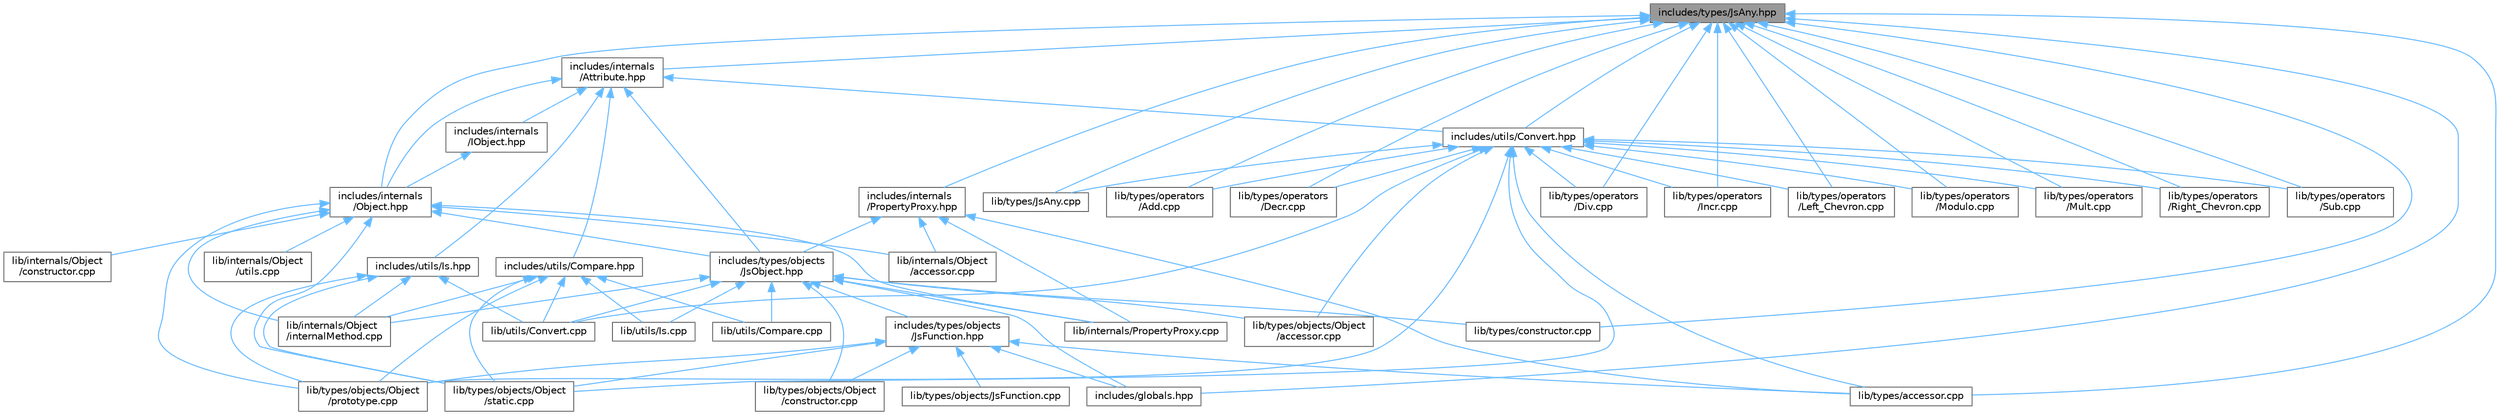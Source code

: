 digraph "includes/types/JsAny.hpp"
{
 // LATEX_PDF_SIZE
  bgcolor="transparent";
  edge [fontname=Helvetica,fontsize=10,labelfontname=Helvetica,labelfontsize=10];
  node [fontname=Helvetica,fontsize=10,shape=box,height=0.2,width=0.4];
  Node1 [id="Node000001",label="includes/types/JsAny.hpp",height=0.2,width=0.4,color="gray40", fillcolor="grey60", style="filled", fontcolor="black",tooltip=" "];
  Node1 -> Node2 [id="edge1_Node000001_Node000002",dir="back",color="steelblue1",style="solid",tooltip=" "];
  Node2 [id="Node000002",label="includes/globals.hpp",height=0.2,width=0.4,color="grey40", fillcolor="white", style="filled",URL="$globals_8hpp.html",tooltip=" "];
  Node1 -> Node3 [id="edge2_Node000001_Node000003",dir="back",color="steelblue1",style="solid",tooltip=" "];
  Node3 [id="Node000003",label="includes/internals\l/Attribute.hpp",height=0.2,width=0.4,color="grey40", fillcolor="white", style="filled",URL="$Attribute_8hpp.html",tooltip=" "];
  Node3 -> Node4 [id="edge3_Node000003_Node000004",dir="back",color="steelblue1",style="solid",tooltip=" "];
  Node4 [id="Node000004",label="includes/internals\l/IObject.hpp",height=0.2,width=0.4,color="grey40", fillcolor="white", style="filled",URL="$IObject_8hpp.html",tooltip=" "];
  Node4 -> Node5 [id="edge4_Node000004_Node000005",dir="back",color="steelblue1",style="solid",tooltip=" "];
  Node5 [id="Node000005",label="includes/internals\l/Object.hpp",height=0.2,width=0.4,color="grey40", fillcolor="white", style="filled",URL="$Object_8hpp.html",tooltip=" "];
  Node5 -> Node6 [id="edge5_Node000005_Node000006",dir="back",color="steelblue1",style="solid",tooltip=" "];
  Node6 [id="Node000006",label="includes/types/objects\l/JsObject.hpp",height=0.2,width=0.4,color="grey40", fillcolor="white", style="filled",URL="$JsObject_8hpp.html",tooltip=" "];
  Node6 -> Node2 [id="edge6_Node000006_Node000002",dir="back",color="steelblue1",style="solid",tooltip=" "];
  Node6 -> Node7 [id="edge7_Node000006_Node000007",dir="back",color="steelblue1",style="solid",tooltip=" "];
  Node7 [id="Node000007",label="includes/types/objects\l/JsFunction.hpp",height=0.2,width=0.4,color="grey40", fillcolor="white", style="filled",URL="$JsFunction_8hpp.html",tooltip=" "];
  Node7 -> Node2 [id="edge8_Node000007_Node000002",dir="back",color="steelblue1",style="solid",tooltip=" "];
  Node7 -> Node8 [id="edge9_Node000007_Node000008",dir="back",color="steelblue1",style="solid",tooltip=" "];
  Node8 [id="Node000008",label="lib/types/accessor.cpp",height=0.2,width=0.4,color="grey40", fillcolor="white", style="filled",URL="$types_2accessor_8cpp.html",tooltip=" "];
  Node7 -> Node9 [id="edge10_Node000007_Node000009",dir="back",color="steelblue1",style="solid",tooltip=" "];
  Node9 [id="Node000009",label="lib/types/objects/JsFunction.cpp",height=0.2,width=0.4,color="grey40", fillcolor="white", style="filled",URL="$JsFunction_8cpp.html",tooltip=" "];
  Node7 -> Node10 [id="edge11_Node000007_Node000010",dir="back",color="steelblue1",style="solid",tooltip=" "];
  Node10 [id="Node000010",label="lib/types/objects/Object\l/constructor.cpp",height=0.2,width=0.4,color="grey40", fillcolor="white", style="filled",URL="$types_2objects_2Object_2constructor_8cpp.html",tooltip=" "];
  Node7 -> Node11 [id="edge12_Node000007_Node000011",dir="back",color="steelblue1",style="solid",tooltip=" "];
  Node11 [id="Node000011",label="lib/types/objects/Object\l/prototype.cpp",height=0.2,width=0.4,color="grey40", fillcolor="white", style="filled",URL="$prototype_8cpp.html",tooltip=" "];
  Node7 -> Node12 [id="edge13_Node000007_Node000012",dir="back",color="steelblue1",style="solid",tooltip=" "];
  Node12 [id="Node000012",label="lib/types/objects/Object\l/static.cpp",height=0.2,width=0.4,color="grey40", fillcolor="white", style="filled",URL="$static_8cpp.html",tooltip=" "];
  Node6 -> Node13 [id="edge14_Node000006_Node000013",dir="back",color="steelblue1",style="solid",tooltip=" "];
  Node13 [id="Node000013",label="lib/internals/Object\l/internalMethod.cpp",height=0.2,width=0.4,color="grey40", fillcolor="white", style="filled",URL="$internalMethod_8cpp.html",tooltip=" "];
  Node6 -> Node14 [id="edge15_Node000006_Node000014",dir="back",color="steelblue1",style="solid",tooltip=" "];
  Node14 [id="Node000014",label="lib/internals/PropertyProxy.cpp",height=0.2,width=0.4,color="grey40", fillcolor="white", style="filled",URL="$PropertyProxy_8cpp.html",tooltip=" "];
  Node6 -> Node15 [id="edge16_Node000006_Node000015",dir="back",color="steelblue1",style="solid",tooltip=" "];
  Node15 [id="Node000015",label="lib/types/constructor.cpp",height=0.2,width=0.4,color="grey40", fillcolor="white", style="filled",URL="$types_2constructor_8cpp.html",tooltip=" "];
  Node6 -> Node16 [id="edge17_Node000006_Node000016",dir="back",color="steelblue1",style="solid",tooltip=" "];
  Node16 [id="Node000016",label="lib/types/objects/Object\l/accessor.cpp",height=0.2,width=0.4,color="grey40", fillcolor="white", style="filled",URL="$types_2objects_2Object_2accessor_8cpp.html",tooltip=" "];
  Node6 -> Node10 [id="edge18_Node000006_Node000010",dir="back",color="steelblue1",style="solid",tooltip=" "];
  Node6 -> Node17 [id="edge19_Node000006_Node000017",dir="back",color="steelblue1",style="solid",tooltip=" "];
  Node17 [id="Node000017",label="lib/utils/Compare.cpp",height=0.2,width=0.4,color="grey40", fillcolor="white", style="filled",URL="$Compare_8cpp.html",tooltip=" "];
  Node6 -> Node18 [id="edge20_Node000006_Node000018",dir="back",color="steelblue1",style="solid",tooltip=" "];
  Node18 [id="Node000018",label="lib/utils/Convert.cpp",height=0.2,width=0.4,color="grey40", fillcolor="white", style="filled",URL="$Convert_8cpp.html",tooltip=" "];
  Node6 -> Node19 [id="edge21_Node000006_Node000019",dir="back",color="steelblue1",style="solid",tooltip=" "];
  Node19 [id="Node000019",label="lib/utils/Is.cpp",height=0.2,width=0.4,color="grey40", fillcolor="white", style="filled",URL="$Is_8cpp.html",tooltip=" "];
  Node5 -> Node20 [id="edge22_Node000005_Node000020",dir="back",color="steelblue1",style="solid",tooltip=" "];
  Node20 [id="Node000020",label="lib/internals/Object\l/accessor.cpp",height=0.2,width=0.4,color="grey40", fillcolor="white", style="filled",URL="$internals_2Object_2accessor_8cpp.html",tooltip=" "];
  Node5 -> Node21 [id="edge23_Node000005_Node000021",dir="back",color="steelblue1",style="solid",tooltip=" "];
  Node21 [id="Node000021",label="lib/internals/Object\l/constructor.cpp",height=0.2,width=0.4,color="grey40", fillcolor="white", style="filled",URL="$internals_2Object_2constructor_8cpp.html",tooltip=" "];
  Node5 -> Node13 [id="edge24_Node000005_Node000013",dir="back",color="steelblue1",style="solid",tooltip=" "];
  Node5 -> Node22 [id="edge25_Node000005_Node000022",dir="back",color="steelblue1",style="solid",tooltip=" "];
  Node22 [id="Node000022",label="lib/internals/Object\l/utils.cpp",height=0.2,width=0.4,color="grey40", fillcolor="white", style="filled",URL="$utils_8cpp.html",tooltip=" "];
  Node5 -> Node14 [id="edge26_Node000005_Node000014",dir="back",color="steelblue1",style="solid",tooltip=" "];
  Node5 -> Node11 [id="edge27_Node000005_Node000011",dir="back",color="steelblue1",style="solid",tooltip=" "];
  Node5 -> Node12 [id="edge28_Node000005_Node000012",dir="back",color="steelblue1",style="solid",tooltip=" "];
  Node3 -> Node5 [id="edge29_Node000003_Node000005",dir="back",color="steelblue1",style="solid",tooltip=" "];
  Node3 -> Node6 [id="edge30_Node000003_Node000006",dir="back",color="steelblue1",style="solid",tooltip=" "];
  Node3 -> Node23 [id="edge31_Node000003_Node000023",dir="back",color="steelblue1",style="solid",tooltip=" "];
  Node23 [id="Node000023",label="includes/utils/Compare.hpp",height=0.2,width=0.4,color="grey40", fillcolor="white", style="filled",URL="$Compare_8hpp.html",tooltip=" "];
  Node23 -> Node13 [id="edge32_Node000023_Node000013",dir="back",color="steelblue1",style="solid",tooltip=" "];
  Node23 -> Node11 [id="edge33_Node000023_Node000011",dir="back",color="steelblue1",style="solid",tooltip=" "];
  Node23 -> Node12 [id="edge34_Node000023_Node000012",dir="back",color="steelblue1",style="solid",tooltip=" "];
  Node23 -> Node17 [id="edge35_Node000023_Node000017",dir="back",color="steelblue1",style="solid",tooltip=" "];
  Node23 -> Node18 [id="edge36_Node000023_Node000018",dir="back",color="steelblue1",style="solid",tooltip=" "];
  Node23 -> Node19 [id="edge37_Node000023_Node000019",dir="back",color="steelblue1",style="solid",tooltip=" "];
  Node3 -> Node24 [id="edge38_Node000003_Node000024",dir="back",color="steelblue1",style="solid",tooltip=" "];
  Node24 [id="Node000024",label="includes/utils/Convert.hpp",height=0.2,width=0.4,color="grey40", fillcolor="white", style="filled",URL="$Convert_8hpp.html",tooltip=" "];
  Node24 -> Node25 [id="edge39_Node000024_Node000025",dir="back",color="steelblue1",style="solid",tooltip=" "];
  Node25 [id="Node000025",label="lib/types/JsAny.cpp",height=0.2,width=0.4,color="grey40", fillcolor="white", style="filled",URL="$JsAny_8cpp.html",tooltip=" "];
  Node24 -> Node8 [id="edge40_Node000024_Node000008",dir="back",color="steelblue1",style="solid",tooltip=" "];
  Node24 -> Node16 [id="edge41_Node000024_Node000016",dir="back",color="steelblue1",style="solid",tooltip=" "];
  Node24 -> Node11 [id="edge42_Node000024_Node000011",dir="back",color="steelblue1",style="solid",tooltip=" "];
  Node24 -> Node12 [id="edge43_Node000024_Node000012",dir="back",color="steelblue1",style="solid",tooltip=" "];
  Node24 -> Node26 [id="edge44_Node000024_Node000026",dir="back",color="steelblue1",style="solid",tooltip=" "];
  Node26 [id="Node000026",label="lib/types/operators\l/Add.cpp",height=0.2,width=0.4,color="grey40", fillcolor="white", style="filled",URL="$Add_8cpp.html",tooltip=" "];
  Node24 -> Node27 [id="edge45_Node000024_Node000027",dir="back",color="steelblue1",style="solid",tooltip=" "];
  Node27 [id="Node000027",label="lib/types/operators\l/Decr.cpp",height=0.2,width=0.4,color="grey40", fillcolor="white", style="filled",URL="$Decr_8cpp.html",tooltip=" "];
  Node24 -> Node28 [id="edge46_Node000024_Node000028",dir="back",color="steelblue1",style="solid",tooltip=" "];
  Node28 [id="Node000028",label="lib/types/operators\l/Div.cpp",height=0.2,width=0.4,color="grey40", fillcolor="white", style="filled",URL="$Div_8cpp.html",tooltip=" "];
  Node24 -> Node29 [id="edge47_Node000024_Node000029",dir="back",color="steelblue1",style="solid",tooltip=" "];
  Node29 [id="Node000029",label="lib/types/operators\l/Incr.cpp",height=0.2,width=0.4,color="grey40", fillcolor="white", style="filled",URL="$Incr_8cpp.html",tooltip=" "];
  Node24 -> Node30 [id="edge48_Node000024_Node000030",dir="back",color="steelblue1",style="solid",tooltip=" "];
  Node30 [id="Node000030",label="lib/types/operators\l/Left_Chevron.cpp",height=0.2,width=0.4,color="grey40", fillcolor="white", style="filled",URL="$Left__Chevron_8cpp.html",tooltip=" "];
  Node24 -> Node31 [id="edge49_Node000024_Node000031",dir="back",color="steelblue1",style="solid",tooltip=" "];
  Node31 [id="Node000031",label="lib/types/operators\l/Modulo.cpp",height=0.2,width=0.4,color="grey40", fillcolor="white", style="filled",URL="$Modulo_8cpp.html",tooltip=" "];
  Node24 -> Node32 [id="edge50_Node000024_Node000032",dir="back",color="steelblue1",style="solid",tooltip=" "];
  Node32 [id="Node000032",label="lib/types/operators\l/Mult.cpp",height=0.2,width=0.4,color="grey40", fillcolor="white", style="filled",URL="$Mult_8cpp.html",tooltip=" "];
  Node24 -> Node33 [id="edge51_Node000024_Node000033",dir="back",color="steelblue1",style="solid",tooltip=" "];
  Node33 [id="Node000033",label="lib/types/operators\l/Right_Chevron.cpp",height=0.2,width=0.4,color="grey40", fillcolor="white", style="filled",URL="$Right__Chevron_8cpp.html",tooltip=" "];
  Node24 -> Node34 [id="edge52_Node000024_Node000034",dir="back",color="steelblue1",style="solid",tooltip=" "];
  Node34 [id="Node000034",label="lib/types/operators\l/Sub.cpp",height=0.2,width=0.4,color="grey40", fillcolor="white", style="filled",URL="$Sub_8cpp.html",tooltip=" "];
  Node24 -> Node18 [id="edge53_Node000024_Node000018",dir="back",color="steelblue1",style="solid",tooltip=" "];
  Node3 -> Node35 [id="edge54_Node000003_Node000035",dir="back",color="steelblue1",style="solid",tooltip=" "];
  Node35 [id="Node000035",label="includes/utils/Is.hpp",height=0.2,width=0.4,color="grey40", fillcolor="white", style="filled",URL="$Is_8hpp.html",tooltip=" "];
  Node35 -> Node13 [id="edge55_Node000035_Node000013",dir="back",color="steelblue1",style="solid",tooltip=" "];
  Node35 -> Node11 [id="edge56_Node000035_Node000011",dir="back",color="steelblue1",style="solid",tooltip=" "];
  Node35 -> Node12 [id="edge57_Node000035_Node000012",dir="back",color="steelblue1",style="solid",tooltip=" "];
  Node35 -> Node18 [id="edge58_Node000035_Node000018",dir="back",color="steelblue1",style="solid",tooltip=" "];
  Node1 -> Node5 [id="edge59_Node000001_Node000005",dir="back",color="steelblue1",style="solid",tooltip=" "];
  Node1 -> Node36 [id="edge60_Node000001_Node000036",dir="back",color="steelblue1",style="solid",tooltip=" "];
  Node36 [id="Node000036",label="includes/internals\l/PropertyProxy.hpp",height=0.2,width=0.4,color="grey40", fillcolor="white", style="filled",URL="$PropertyProxy_8hpp.html",tooltip=" "];
  Node36 -> Node6 [id="edge61_Node000036_Node000006",dir="back",color="steelblue1",style="solid",tooltip=" "];
  Node36 -> Node20 [id="edge62_Node000036_Node000020",dir="back",color="steelblue1",style="solid",tooltip=" "];
  Node36 -> Node14 [id="edge63_Node000036_Node000014",dir="back",color="steelblue1",style="solid",tooltip=" "];
  Node36 -> Node8 [id="edge64_Node000036_Node000008",dir="back",color="steelblue1",style="solid",tooltip=" "];
  Node1 -> Node24 [id="edge65_Node000001_Node000024",dir="back",color="steelblue1",style="solid",tooltip=" "];
  Node1 -> Node25 [id="edge66_Node000001_Node000025",dir="back",color="steelblue1",style="solid",tooltip=" "];
  Node1 -> Node8 [id="edge67_Node000001_Node000008",dir="back",color="steelblue1",style="solid",tooltip=" "];
  Node1 -> Node15 [id="edge68_Node000001_Node000015",dir="back",color="steelblue1",style="solid",tooltip=" "];
  Node1 -> Node26 [id="edge69_Node000001_Node000026",dir="back",color="steelblue1",style="solid",tooltip=" "];
  Node1 -> Node27 [id="edge70_Node000001_Node000027",dir="back",color="steelblue1",style="solid",tooltip=" "];
  Node1 -> Node28 [id="edge71_Node000001_Node000028",dir="back",color="steelblue1",style="solid",tooltip=" "];
  Node1 -> Node29 [id="edge72_Node000001_Node000029",dir="back",color="steelblue1",style="solid",tooltip=" "];
  Node1 -> Node30 [id="edge73_Node000001_Node000030",dir="back",color="steelblue1",style="solid",tooltip=" "];
  Node1 -> Node31 [id="edge74_Node000001_Node000031",dir="back",color="steelblue1",style="solid",tooltip=" "];
  Node1 -> Node32 [id="edge75_Node000001_Node000032",dir="back",color="steelblue1",style="solid",tooltip=" "];
  Node1 -> Node33 [id="edge76_Node000001_Node000033",dir="back",color="steelblue1",style="solid",tooltip=" "];
  Node1 -> Node34 [id="edge77_Node000001_Node000034",dir="back",color="steelblue1",style="solid",tooltip=" "];
}
